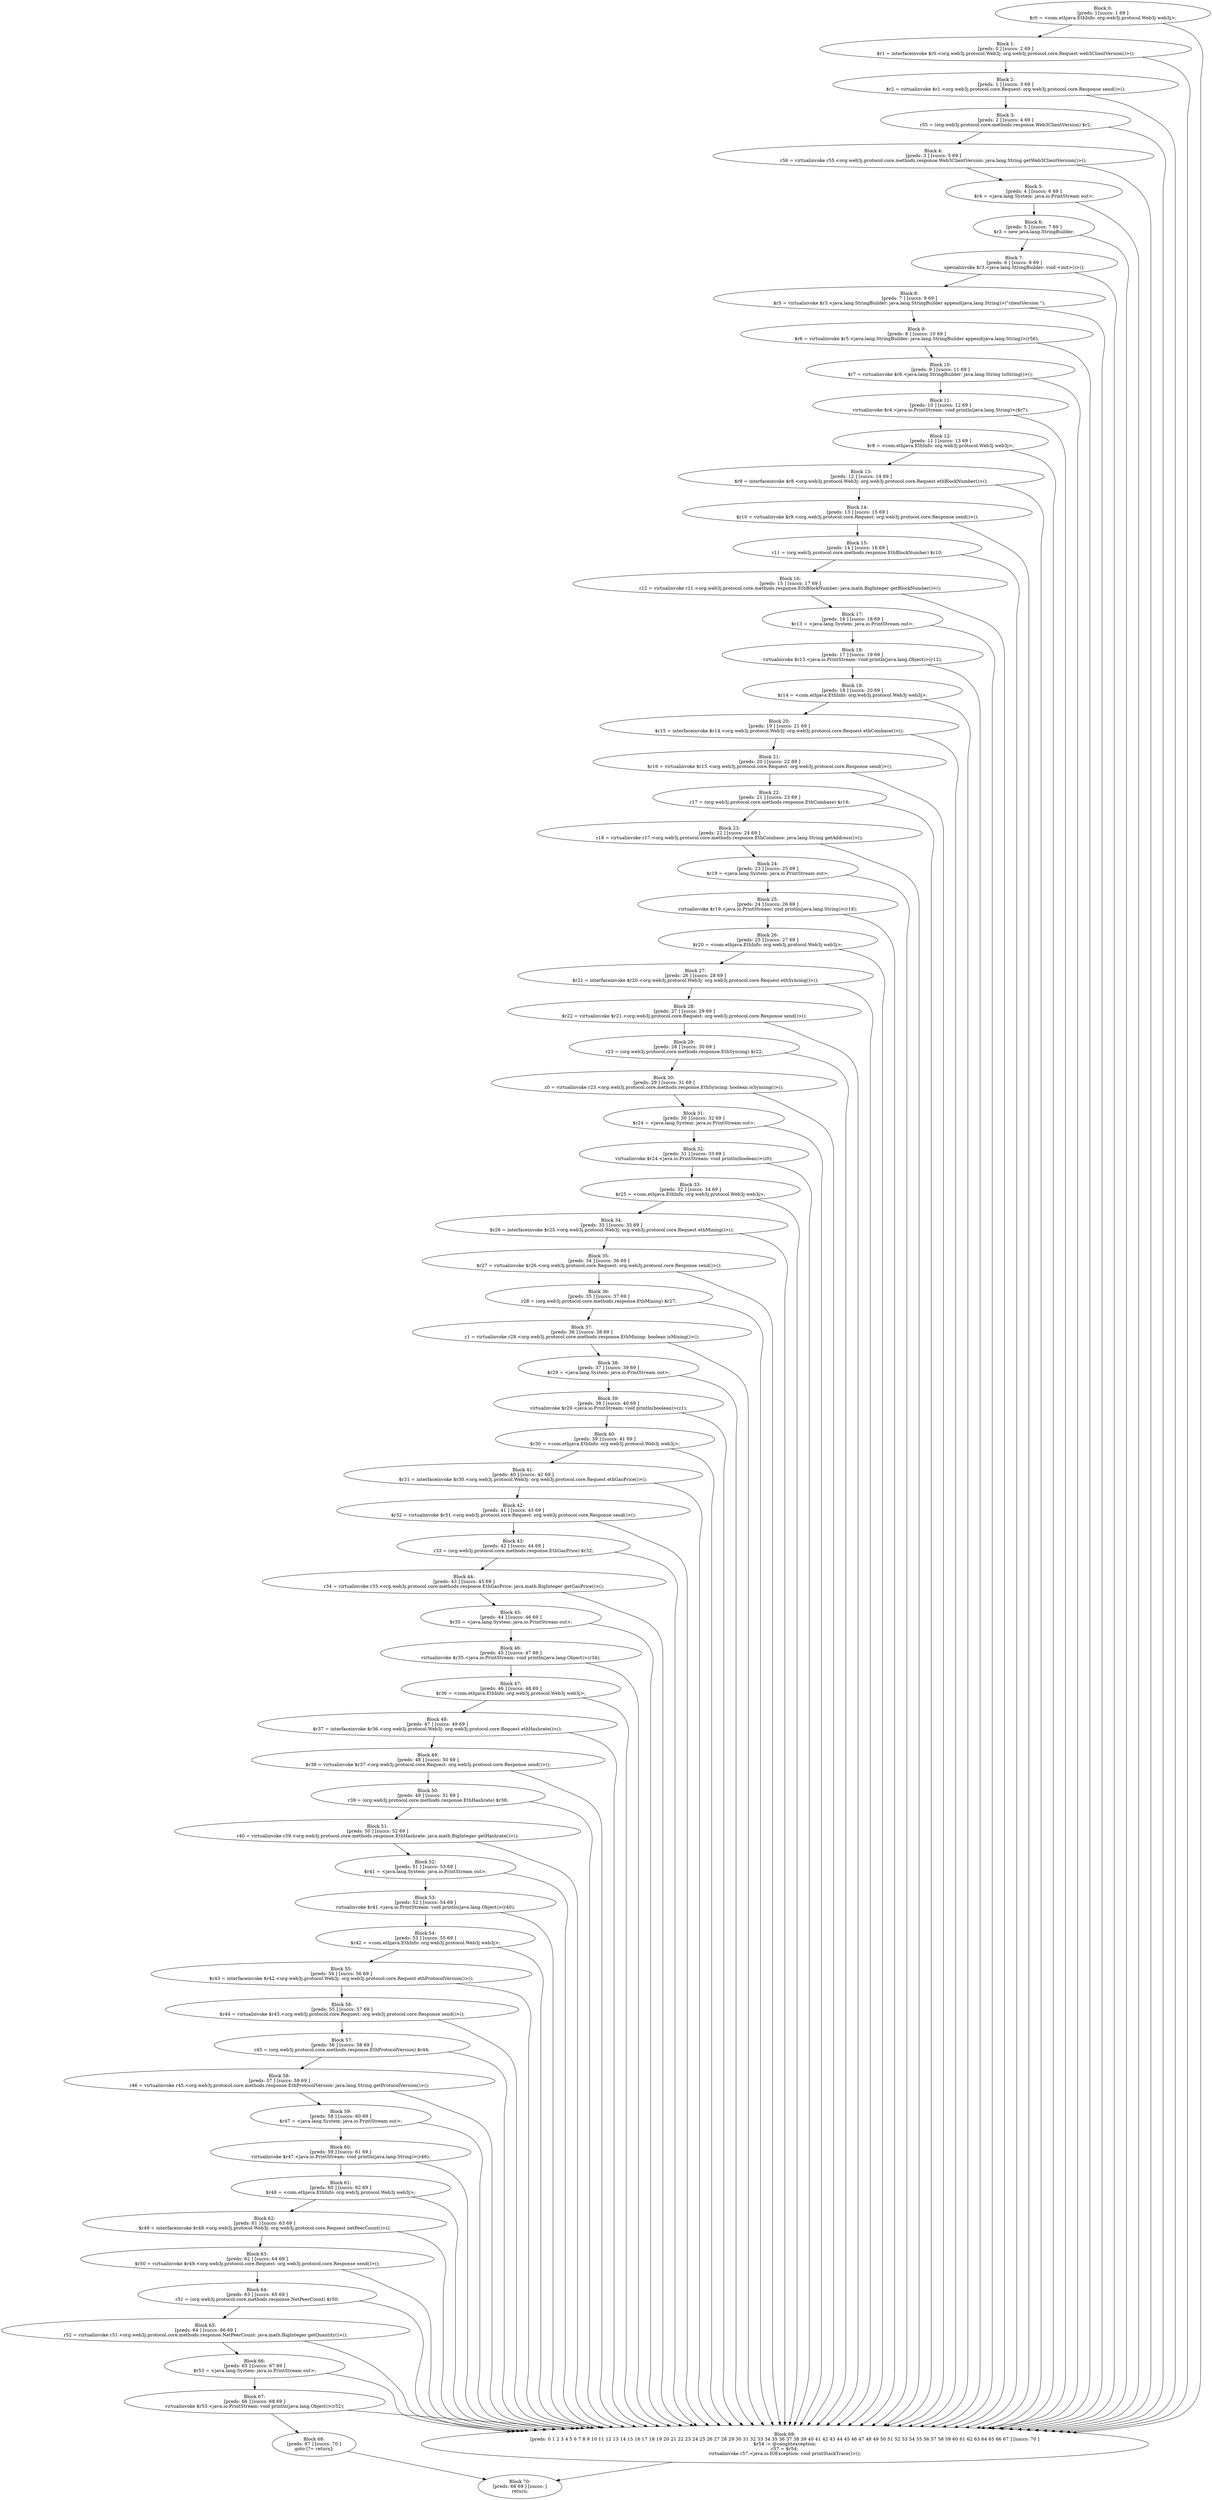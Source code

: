 digraph "unitGraph" {
    "Block 0:
[preds: ] [succs: 1 69 ]
$r0 = <com.ethjava.EthInfo: org.web3j.protocol.Web3j web3j>;
"
    "Block 1:
[preds: 0 ] [succs: 2 69 ]
$r1 = interfaceinvoke $r0.<org.web3j.protocol.Web3j: org.web3j.protocol.core.Request web3ClientVersion()>();
"
    "Block 2:
[preds: 1 ] [succs: 3 69 ]
$r2 = virtualinvoke $r1.<org.web3j.protocol.core.Request: org.web3j.protocol.core.Response send()>();
"
    "Block 3:
[preds: 2 ] [succs: 4 69 ]
r55 = (org.web3j.protocol.core.methods.response.Web3ClientVersion) $r2;
"
    "Block 4:
[preds: 3 ] [succs: 5 69 ]
r56 = virtualinvoke r55.<org.web3j.protocol.core.methods.response.Web3ClientVersion: java.lang.String getWeb3ClientVersion()>();
"
    "Block 5:
[preds: 4 ] [succs: 6 69 ]
$r4 = <java.lang.System: java.io.PrintStream out>;
"
    "Block 6:
[preds: 5 ] [succs: 7 69 ]
$r3 = new java.lang.StringBuilder;
"
    "Block 7:
[preds: 6 ] [succs: 8 69 ]
specialinvoke $r3.<java.lang.StringBuilder: void <init>()>();
"
    "Block 8:
[preds: 7 ] [succs: 9 69 ]
$r5 = virtualinvoke $r3.<java.lang.StringBuilder: java.lang.StringBuilder append(java.lang.String)>(\"clientVersion \");
"
    "Block 9:
[preds: 8 ] [succs: 10 69 ]
$r6 = virtualinvoke $r5.<java.lang.StringBuilder: java.lang.StringBuilder append(java.lang.String)>(r56);
"
    "Block 10:
[preds: 9 ] [succs: 11 69 ]
$r7 = virtualinvoke $r6.<java.lang.StringBuilder: java.lang.String toString()>();
"
    "Block 11:
[preds: 10 ] [succs: 12 69 ]
virtualinvoke $r4.<java.io.PrintStream: void println(java.lang.String)>($r7);
"
    "Block 12:
[preds: 11 ] [succs: 13 69 ]
$r8 = <com.ethjava.EthInfo: org.web3j.protocol.Web3j web3j>;
"
    "Block 13:
[preds: 12 ] [succs: 14 69 ]
$r9 = interfaceinvoke $r8.<org.web3j.protocol.Web3j: org.web3j.protocol.core.Request ethBlockNumber()>();
"
    "Block 14:
[preds: 13 ] [succs: 15 69 ]
$r10 = virtualinvoke $r9.<org.web3j.protocol.core.Request: org.web3j.protocol.core.Response send()>();
"
    "Block 15:
[preds: 14 ] [succs: 16 69 ]
r11 = (org.web3j.protocol.core.methods.response.EthBlockNumber) $r10;
"
    "Block 16:
[preds: 15 ] [succs: 17 69 ]
r12 = virtualinvoke r11.<org.web3j.protocol.core.methods.response.EthBlockNumber: java.math.BigInteger getBlockNumber()>();
"
    "Block 17:
[preds: 16 ] [succs: 18 69 ]
$r13 = <java.lang.System: java.io.PrintStream out>;
"
    "Block 18:
[preds: 17 ] [succs: 19 69 ]
virtualinvoke $r13.<java.io.PrintStream: void println(java.lang.Object)>(r12);
"
    "Block 19:
[preds: 18 ] [succs: 20 69 ]
$r14 = <com.ethjava.EthInfo: org.web3j.protocol.Web3j web3j>;
"
    "Block 20:
[preds: 19 ] [succs: 21 69 ]
$r15 = interfaceinvoke $r14.<org.web3j.protocol.Web3j: org.web3j.protocol.core.Request ethCoinbase()>();
"
    "Block 21:
[preds: 20 ] [succs: 22 69 ]
$r16 = virtualinvoke $r15.<org.web3j.protocol.core.Request: org.web3j.protocol.core.Response send()>();
"
    "Block 22:
[preds: 21 ] [succs: 23 69 ]
r17 = (org.web3j.protocol.core.methods.response.EthCoinbase) $r16;
"
    "Block 23:
[preds: 22 ] [succs: 24 69 ]
r18 = virtualinvoke r17.<org.web3j.protocol.core.methods.response.EthCoinbase: java.lang.String getAddress()>();
"
    "Block 24:
[preds: 23 ] [succs: 25 69 ]
$r19 = <java.lang.System: java.io.PrintStream out>;
"
    "Block 25:
[preds: 24 ] [succs: 26 69 ]
virtualinvoke $r19.<java.io.PrintStream: void println(java.lang.String)>(r18);
"
    "Block 26:
[preds: 25 ] [succs: 27 69 ]
$r20 = <com.ethjava.EthInfo: org.web3j.protocol.Web3j web3j>;
"
    "Block 27:
[preds: 26 ] [succs: 28 69 ]
$r21 = interfaceinvoke $r20.<org.web3j.protocol.Web3j: org.web3j.protocol.core.Request ethSyncing()>();
"
    "Block 28:
[preds: 27 ] [succs: 29 69 ]
$r22 = virtualinvoke $r21.<org.web3j.protocol.core.Request: org.web3j.protocol.core.Response send()>();
"
    "Block 29:
[preds: 28 ] [succs: 30 69 ]
r23 = (org.web3j.protocol.core.methods.response.EthSyncing) $r22;
"
    "Block 30:
[preds: 29 ] [succs: 31 69 ]
z0 = virtualinvoke r23.<org.web3j.protocol.core.methods.response.EthSyncing: boolean isSyncing()>();
"
    "Block 31:
[preds: 30 ] [succs: 32 69 ]
$r24 = <java.lang.System: java.io.PrintStream out>;
"
    "Block 32:
[preds: 31 ] [succs: 33 69 ]
virtualinvoke $r24.<java.io.PrintStream: void println(boolean)>(z0);
"
    "Block 33:
[preds: 32 ] [succs: 34 69 ]
$r25 = <com.ethjava.EthInfo: org.web3j.protocol.Web3j web3j>;
"
    "Block 34:
[preds: 33 ] [succs: 35 69 ]
$r26 = interfaceinvoke $r25.<org.web3j.protocol.Web3j: org.web3j.protocol.core.Request ethMining()>();
"
    "Block 35:
[preds: 34 ] [succs: 36 69 ]
$r27 = virtualinvoke $r26.<org.web3j.protocol.core.Request: org.web3j.protocol.core.Response send()>();
"
    "Block 36:
[preds: 35 ] [succs: 37 69 ]
r28 = (org.web3j.protocol.core.methods.response.EthMining) $r27;
"
    "Block 37:
[preds: 36 ] [succs: 38 69 ]
z1 = virtualinvoke r28.<org.web3j.protocol.core.methods.response.EthMining: boolean isMining()>();
"
    "Block 38:
[preds: 37 ] [succs: 39 69 ]
$r29 = <java.lang.System: java.io.PrintStream out>;
"
    "Block 39:
[preds: 38 ] [succs: 40 69 ]
virtualinvoke $r29.<java.io.PrintStream: void println(boolean)>(z1);
"
    "Block 40:
[preds: 39 ] [succs: 41 69 ]
$r30 = <com.ethjava.EthInfo: org.web3j.protocol.Web3j web3j>;
"
    "Block 41:
[preds: 40 ] [succs: 42 69 ]
$r31 = interfaceinvoke $r30.<org.web3j.protocol.Web3j: org.web3j.protocol.core.Request ethGasPrice()>();
"
    "Block 42:
[preds: 41 ] [succs: 43 69 ]
$r32 = virtualinvoke $r31.<org.web3j.protocol.core.Request: org.web3j.protocol.core.Response send()>();
"
    "Block 43:
[preds: 42 ] [succs: 44 69 ]
r33 = (org.web3j.protocol.core.methods.response.EthGasPrice) $r32;
"
    "Block 44:
[preds: 43 ] [succs: 45 69 ]
r34 = virtualinvoke r33.<org.web3j.protocol.core.methods.response.EthGasPrice: java.math.BigInteger getGasPrice()>();
"
    "Block 45:
[preds: 44 ] [succs: 46 69 ]
$r35 = <java.lang.System: java.io.PrintStream out>;
"
    "Block 46:
[preds: 45 ] [succs: 47 69 ]
virtualinvoke $r35.<java.io.PrintStream: void println(java.lang.Object)>(r34);
"
    "Block 47:
[preds: 46 ] [succs: 48 69 ]
$r36 = <com.ethjava.EthInfo: org.web3j.protocol.Web3j web3j>;
"
    "Block 48:
[preds: 47 ] [succs: 49 69 ]
$r37 = interfaceinvoke $r36.<org.web3j.protocol.Web3j: org.web3j.protocol.core.Request ethHashrate()>();
"
    "Block 49:
[preds: 48 ] [succs: 50 69 ]
$r38 = virtualinvoke $r37.<org.web3j.protocol.core.Request: org.web3j.protocol.core.Response send()>();
"
    "Block 50:
[preds: 49 ] [succs: 51 69 ]
r39 = (org.web3j.protocol.core.methods.response.EthHashrate) $r38;
"
    "Block 51:
[preds: 50 ] [succs: 52 69 ]
r40 = virtualinvoke r39.<org.web3j.protocol.core.methods.response.EthHashrate: java.math.BigInteger getHashrate()>();
"
    "Block 52:
[preds: 51 ] [succs: 53 69 ]
$r41 = <java.lang.System: java.io.PrintStream out>;
"
    "Block 53:
[preds: 52 ] [succs: 54 69 ]
virtualinvoke $r41.<java.io.PrintStream: void println(java.lang.Object)>(r40);
"
    "Block 54:
[preds: 53 ] [succs: 55 69 ]
$r42 = <com.ethjava.EthInfo: org.web3j.protocol.Web3j web3j>;
"
    "Block 55:
[preds: 54 ] [succs: 56 69 ]
$r43 = interfaceinvoke $r42.<org.web3j.protocol.Web3j: org.web3j.protocol.core.Request ethProtocolVersion()>();
"
    "Block 56:
[preds: 55 ] [succs: 57 69 ]
$r44 = virtualinvoke $r43.<org.web3j.protocol.core.Request: org.web3j.protocol.core.Response send()>();
"
    "Block 57:
[preds: 56 ] [succs: 58 69 ]
r45 = (org.web3j.protocol.core.methods.response.EthProtocolVersion) $r44;
"
    "Block 58:
[preds: 57 ] [succs: 59 69 ]
r46 = virtualinvoke r45.<org.web3j.protocol.core.methods.response.EthProtocolVersion: java.lang.String getProtocolVersion()>();
"
    "Block 59:
[preds: 58 ] [succs: 60 69 ]
$r47 = <java.lang.System: java.io.PrintStream out>;
"
    "Block 60:
[preds: 59 ] [succs: 61 69 ]
virtualinvoke $r47.<java.io.PrintStream: void println(java.lang.String)>(r46);
"
    "Block 61:
[preds: 60 ] [succs: 62 69 ]
$r48 = <com.ethjava.EthInfo: org.web3j.protocol.Web3j web3j>;
"
    "Block 62:
[preds: 61 ] [succs: 63 69 ]
$r49 = interfaceinvoke $r48.<org.web3j.protocol.Web3j: org.web3j.protocol.core.Request netPeerCount()>();
"
    "Block 63:
[preds: 62 ] [succs: 64 69 ]
$r50 = virtualinvoke $r49.<org.web3j.protocol.core.Request: org.web3j.protocol.core.Response send()>();
"
    "Block 64:
[preds: 63 ] [succs: 65 69 ]
r51 = (org.web3j.protocol.core.methods.response.NetPeerCount) $r50;
"
    "Block 65:
[preds: 64 ] [succs: 66 69 ]
r52 = virtualinvoke r51.<org.web3j.protocol.core.methods.response.NetPeerCount: java.math.BigInteger getQuantity()>();
"
    "Block 66:
[preds: 65 ] [succs: 67 69 ]
$r53 = <java.lang.System: java.io.PrintStream out>;
"
    "Block 67:
[preds: 66 ] [succs: 68 69 ]
virtualinvoke $r53.<java.io.PrintStream: void println(java.lang.Object)>(r52);
"
    "Block 68:
[preds: 67 ] [succs: 70 ]
goto [?= return];
"
    "Block 69:
[preds: 0 1 2 3 4 5 6 7 8 9 10 11 12 13 14 15 16 17 18 19 20 21 22 23 24 25 26 27 28 29 30 31 32 33 34 35 36 37 38 39 40 41 42 43 44 45 46 47 48 49 50 51 52 53 54 55 56 57 58 59 60 61 62 63 64 65 66 67 ] [succs: 70 ]
$r54 := @caughtexception;
r57 = $r54;
virtualinvoke r57.<java.io.IOException: void printStackTrace()>();
"
    "Block 70:
[preds: 68 69 ] [succs: ]
return;
"
    "Block 0:
[preds: ] [succs: 1 69 ]
$r0 = <com.ethjava.EthInfo: org.web3j.protocol.Web3j web3j>;
"->"Block 1:
[preds: 0 ] [succs: 2 69 ]
$r1 = interfaceinvoke $r0.<org.web3j.protocol.Web3j: org.web3j.protocol.core.Request web3ClientVersion()>();
";
    "Block 0:
[preds: ] [succs: 1 69 ]
$r0 = <com.ethjava.EthInfo: org.web3j.protocol.Web3j web3j>;
"->"Block 69:
[preds: 0 1 2 3 4 5 6 7 8 9 10 11 12 13 14 15 16 17 18 19 20 21 22 23 24 25 26 27 28 29 30 31 32 33 34 35 36 37 38 39 40 41 42 43 44 45 46 47 48 49 50 51 52 53 54 55 56 57 58 59 60 61 62 63 64 65 66 67 ] [succs: 70 ]
$r54 := @caughtexception;
r57 = $r54;
virtualinvoke r57.<java.io.IOException: void printStackTrace()>();
";
    "Block 1:
[preds: 0 ] [succs: 2 69 ]
$r1 = interfaceinvoke $r0.<org.web3j.protocol.Web3j: org.web3j.protocol.core.Request web3ClientVersion()>();
"->"Block 2:
[preds: 1 ] [succs: 3 69 ]
$r2 = virtualinvoke $r1.<org.web3j.protocol.core.Request: org.web3j.protocol.core.Response send()>();
";
    "Block 1:
[preds: 0 ] [succs: 2 69 ]
$r1 = interfaceinvoke $r0.<org.web3j.protocol.Web3j: org.web3j.protocol.core.Request web3ClientVersion()>();
"->"Block 69:
[preds: 0 1 2 3 4 5 6 7 8 9 10 11 12 13 14 15 16 17 18 19 20 21 22 23 24 25 26 27 28 29 30 31 32 33 34 35 36 37 38 39 40 41 42 43 44 45 46 47 48 49 50 51 52 53 54 55 56 57 58 59 60 61 62 63 64 65 66 67 ] [succs: 70 ]
$r54 := @caughtexception;
r57 = $r54;
virtualinvoke r57.<java.io.IOException: void printStackTrace()>();
";
    "Block 2:
[preds: 1 ] [succs: 3 69 ]
$r2 = virtualinvoke $r1.<org.web3j.protocol.core.Request: org.web3j.protocol.core.Response send()>();
"->"Block 3:
[preds: 2 ] [succs: 4 69 ]
r55 = (org.web3j.protocol.core.methods.response.Web3ClientVersion) $r2;
";
    "Block 2:
[preds: 1 ] [succs: 3 69 ]
$r2 = virtualinvoke $r1.<org.web3j.protocol.core.Request: org.web3j.protocol.core.Response send()>();
"->"Block 69:
[preds: 0 1 2 3 4 5 6 7 8 9 10 11 12 13 14 15 16 17 18 19 20 21 22 23 24 25 26 27 28 29 30 31 32 33 34 35 36 37 38 39 40 41 42 43 44 45 46 47 48 49 50 51 52 53 54 55 56 57 58 59 60 61 62 63 64 65 66 67 ] [succs: 70 ]
$r54 := @caughtexception;
r57 = $r54;
virtualinvoke r57.<java.io.IOException: void printStackTrace()>();
";
    "Block 3:
[preds: 2 ] [succs: 4 69 ]
r55 = (org.web3j.protocol.core.methods.response.Web3ClientVersion) $r2;
"->"Block 4:
[preds: 3 ] [succs: 5 69 ]
r56 = virtualinvoke r55.<org.web3j.protocol.core.methods.response.Web3ClientVersion: java.lang.String getWeb3ClientVersion()>();
";
    "Block 3:
[preds: 2 ] [succs: 4 69 ]
r55 = (org.web3j.protocol.core.methods.response.Web3ClientVersion) $r2;
"->"Block 69:
[preds: 0 1 2 3 4 5 6 7 8 9 10 11 12 13 14 15 16 17 18 19 20 21 22 23 24 25 26 27 28 29 30 31 32 33 34 35 36 37 38 39 40 41 42 43 44 45 46 47 48 49 50 51 52 53 54 55 56 57 58 59 60 61 62 63 64 65 66 67 ] [succs: 70 ]
$r54 := @caughtexception;
r57 = $r54;
virtualinvoke r57.<java.io.IOException: void printStackTrace()>();
";
    "Block 4:
[preds: 3 ] [succs: 5 69 ]
r56 = virtualinvoke r55.<org.web3j.protocol.core.methods.response.Web3ClientVersion: java.lang.String getWeb3ClientVersion()>();
"->"Block 5:
[preds: 4 ] [succs: 6 69 ]
$r4 = <java.lang.System: java.io.PrintStream out>;
";
    "Block 4:
[preds: 3 ] [succs: 5 69 ]
r56 = virtualinvoke r55.<org.web3j.protocol.core.methods.response.Web3ClientVersion: java.lang.String getWeb3ClientVersion()>();
"->"Block 69:
[preds: 0 1 2 3 4 5 6 7 8 9 10 11 12 13 14 15 16 17 18 19 20 21 22 23 24 25 26 27 28 29 30 31 32 33 34 35 36 37 38 39 40 41 42 43 44 45 46 47 48 49 50 51 52 53 54 55 56 57 58 59 60 61 62 63 64 65 66 67 ] [succs: 70 ]
$r54 := @caughtexception;
r57 = $r54;
virtualinvoke r57.<java.io.IOException: void printStackTrace()>();
";
    "Block 5:
[preds: 4 ] [succs: 6 69 ]
$r4 = <java.lang.System: java.io.PrintStream out>;
"->"Block 6:
[preds: 5 ] [succs: 7 69 ]
$r3 = new java.lang.StringBuilder;
";
    "Block 5:
[preds: 4 ] [succs: 6 69 ]
$r4 = <java.lang.System: java.io.PrintStream out>;
"->"Block 69:
[preds: 0 1 2 3 4 5 6 7 8 9 10 11 12 13 14 15 16 17 18 19 20 21 22 23 24 25 26 27 28 29 30 31 32 33 34 35 36 37 38 39 40 41 42 43 44 45 46 47 48 49 50 51 52 53 54 55 56 57 58 59 60 61 62 63 64 65 66 67 ] [succs: 70 ]
$r54 := @caughtexception;
r57 = $r54;
virtualinvoke r57.<java.io.IOException: void printStackTrace()>();
";
    "Block 6:
[preds: 5 ] [succs: 7 69 ]
$r3 = new java.lang.StringBuilder;
"->"Block 7:
[preds: 6 ] [succs: 8 69 ]
specialinvoke $r3.<java.lang.StringBuilder: void <init>()>();
";
    "Block 6:
[preds: 5 ] [succs: 7 69 ]
$r3 = new java.lang.StringBuilder;
"->"Block 69:
[preds: 0 1 2 3 4 5 6 7 8 9 10 11 12 13 14 15 16 17 18 19 20 21 22 23 24 25 26 27 28 29 30 31 32 33 34 35 36 37 38 39 40 41 42 43 44 45 46 47 48 49 50 51 52 53 54 55 56 57 58 59 60 61 62 63 64 65 66 67 ] [succs: 70 ]
$r54 := @caughtexception;
r57 = $r54;
virtualinvoke r57.<java.io.IOException: void printStackTrace()>();
";
    "Block 7:
[preds: 6 ] [succs: 8 69 ]
specialinvoke $r3.<java.lang.StringBuilder: void <init>()>();
"->"Block 8:
[preds: 7 ] [succs: 9 69 ]
$r5 = virtualinvoke $r3.<java.lang.StringBuilder: java.lang.StringBuilder append(java.lang.String)>(\"clientVersion \");
";
    "Block 7:
[preds: 6 ] [succs: 8 69 ]
specialinvoke $r3.<java.lang.StringBuilder: void <init>()>();
"->"Block 69:
[preds: 0 1 2 3 4 5 6 7 8 9 10 11 12 13 14 15 16 17 18 19 20 21 22 23 24 25 26 27 28 29 30 31 32 33 34 35 36 37 38 39 40 41 42 43 44 45 46 47 48 49 50 51 52 53 54 55 56 57 58 59 60 61 62 63 64 65 66 67 ] [succs: 70 ]
$r54 := @caughtexception;
r57 = $r54;
virtualinvoke r57.<java.io.IOException: void printStackTrace()>();
";
    "Block 8:
[preds: 7 ] [succs: 9 69 ]
$r5 = virtualinvoke $r3.<java.lang.StringBuilder: java.lang.StringBuilder append(java.lang.String)>(\"clientVersion \");
"->"Block 9:
[preds: 8 ] [succs: 10 69 ]
$r6 = virtualinvoke $r5.<java.lang.StringBuilder: java.lang.StringBuilder append(java.lang.String)>(r56);
";
    "Block 8:
[preds: 7 ] [succs: 9 69 ]
$r5 = virtualinvoke $r3.<java.lang.StringBuilder: java.lang.StringBuilder append(java.lang.String)>(\"clientVersion \");
"->"Block 69:
[preds: 0 1 2 3 4 5 6 7 8 9 10 11 12 13 14 15 16 17 18 19 20 21 22 23 24 25 26 27 28 29 30 31 32 33 34 35 36 37 38 39 40 41 42 43 44 45 46 47 48 49 50 51 52 53 54 55 56 57 58 59 60 61 62 63 64 65 66 67 ] [succs: 70 ]
$r54 := @caughtexception;
r57 = $r54;
virtualinvoke r57.<java.io.IOException: void printStackTrace()>();
";
    "Block 9:
[preds: 8 ] [succs: 10 69 ]
$r6 = virtualinvoke $r5.<java.lang.StringBuilder: java.lang.StringBuilder append(java.lang.String)>(r56);
"->"Block 10:
[preds: 9 ] [succs: 11 69 ]
$r7 = virtualinvoke $r6.<java.lang.StringBuilder: java.lang.String toString()>();
";
    "Block 9:
[preds: 8 ] [succs: 10 69 ]
$r6 = virtualinvoke $r5.<java.lang.StringBuilder: java.lang.StringBuilder append(java.lang.String)>(r56);
"->"Block 69:
[preds: 0 1 2 3 4 5 6 7 8 9 10 11 12 13 14 15 16 17 18 19 20 21 22 23 24 25 26 27 28 29 30 31 32 33 34 35 36 37 38 39 40 41 42 43 44 45 46 47 48 49 50 51 52 53 54 55 56 57 58 59 60 61 62 63 64 65 66 67 ] [succs: 70 ]
$r54 := @caughtexception;
r57 = $r54;
virtualinvoke r57.<java.io.IOException: void printStackTrace()>();
";
    "Block 10:
[preds: 9 ] [succs: 11 69 ]
$r7 = virtualinvoke $r6.<java.lang.StringBuilder: java.lang.String toString()>();
"->"Block 11:
[preds: 10 ] [succs: 12 69 ]
virtualinvoke $r4.<java.io.PrintStream: void println(java.lang.String)>($r7);
";
    "Block 10:
[preds: 9 ] [succs: 11 69 ]
$r7 = virtualinvoke $r6.<java.lang.StringBuilder: java.lang.String toString()>();
"->"Block 69:
[preds: 0 1 2 3 4 5 6 7 8 9 10 11 12 13 14 15 16 17 18 19 20 21 22 23 24 25 26 27 28 29 30 31 32 33 34 35 36 37 38 39 40 41 42 43 44 45 46 47 48 49 50 51 52 53 54 55 56 57 58 59 60 61 62 63 64 65 66 67 ] [succs: 70 ]
$r54 := @caughtexception;
r57 = $r54;
virtualinvoke r57.<java.io.IOException: void printStackTrace()>();
";
    "Block 11:
[preds: 10 ] [succs: 12 69 ]
virtualinvoke $r4.<java.io.PrintStream: void println(java.lang.String)>($r7);
"->"Block 12:
[preds: 11 ] [succs: 13 69 ]
$r8 = <com.ethjava.EthInfo: org.web3j.protocol.Web3j web3j>;
";
    "Block 11:
[preds: 10 ] [succs: 12 69 ]
virtualinvoke $r4.<java.io.PrintStream: void println(java.lang.String)>($r7);
"->"Block 69:
[preds: 0 1 2 3 4 5 6 7 8 9 10 11 12 13 14 15 16 17 18 19 20 21 22 23 24 25 26 27 28 29 30 31 32 33 34 35 36 37 38 39 40 41 42 43 44 45 46 47 48 49 50 51 52 53 54 55 56 57 58 59 60 61 62 63 64 65 66 67 ] [succs: 70 ]
$r54 := @caughtexception;
r57 = $r54;
virtualinvoke r57.<java.io.IOException: void printStackTrace()>();
";
    "Block 12:
[preds: 11 ] [succs: 13 69 ]
$r8 = <com.ethjava.EthInfo: org.web3j.protocol.Web3j web3j>;
"->"Block 13:
[preds: 12 ] [succs: 14 69 ]
$r9 = interfaceinvoke $r8.<org.web3j.protocol.Web3j: org.web3j.protocol.core.Request ethBlockNumber()>();
";
    "Block 12:
[preds: 11 ] [succs: 13 69 ]
$r8 = <com.ethjava.EthInfo: org.web3j.protocol.Web3j web3j>;
"->"Block 69:
[preds: 0 1 2 3 4 5 6 7 8 9 10 11 12 13 14 15 16 17 18 19 20 21 22 23 24 25 26 27 28 29 30 31 32 33 34 35 36 37 38 39 40 41 42 43 44 45 46 47 48 49 50 51 52 53 54 55 56 57 58 59 60 61 62 63 64 65 66 67 ] [succs: 70 ]
$r54 := @caughtexception;
r57 = $r54;
virtualinvoke r57.<java.io.IOException: void printStackTrace()>();
";
    "Block 13:
[preds: 12 ] [succs: 14 69 ]
$r9 = interfaceinvoke $r8.<org.web3j.protocol.Web3j: org.web3j.protocol.core.Request ethBlockNumber()>();
"->"Block 14:
[preds: 13 ] [succs: 15 69 ]
$r10 = virtualinvoke $r9.<org.web3j.protocol.core.Request: org.web3j.protocol.core.Response send()>();
";
    "Block 13:
[preds: 12 ] [succs: 14 69 ]
$r9 = interfaceinvoke $r8.<org.web3j.protocol.Web3j: org.web3j.protocol.core.Request ethBlockNumber()>();
"->"Block 69:
[preds: 0 1 2 3 4 5 6 7 8 9 10 11 12 13 14 15 16 17 18 19 20 21 22 23 24 25 26 27 28 29 30 31 32 33 34 35 36 37 38 39 40 41 42 43 44 45 46 47 48 49 50 51 52 53 54 55 56 57 58 59 60 61 62 63 64 65 66 67 ] [succs: 70 ]
$r54 := @caughtexception;
r57 = $r54;
virtualinvoke r57.<java.io.IOException: void printStackTrace()>();
";
    "Block 14:
[preds: 13 ] [succs: 15 69 ]
$r10 = virtualinvoke $r9.<org.web3j.protocol.core.Request: org.web3j.protocol.core.Response send()>();
"->"Block 15:
[preds: 14 ] [succs: 16 69 ]
r11 = (org.web3j.protocol.core.methods.response.EthBlockNumber) $r10;
";
    "Block 14:
[preds: 13 ] [succs: 15 69 ]
$r10 = virtualinvoke $r9.<org.web3j.protocol.core.Request: org.web3j.protocol.core.Response send()>();
"->"Block 69:
[preds: 0 1 2 3 4 5 6 7 8 9 10 11 12 13 14 15 16 17 18 19 20 21 22 23 24 25 26 27 28 29 30 31 32 33 34 35 36 37 38 39 40 41 42 43 44 45 46 47 48 49 50 51 52 53 54 55 56 57 58 59 60 61 62 63 64 65 66 67 ] [succs: 70 ]
$r54 := @caughtexception;
r57 = $r54;
virtualinvoke r57.<java.io.IOException: void printStackTrace()>();
";
    "Block 15:
[preds: 14 ] [succs: 16 69 ]
r11 = (org.web3j.protocol.core.methods.response.EthBlockNumber) $r10;
"->"Block 16:
[preds: 15 ] [succs: 17 69 ]
r12 = virtualinvoke r11.<org.web3j.protocol.core.methods.response.EthBlockNumber: java.math.BigInteger getBlockNumber()>();
";
    "Block 15:
[preds: 14 ] [succs: 16 69 ]
r11 = (org.web3j.protocol.core.methods.response.EthBlockNumber) $r10;
"->"Block 69:
[preds: 0 1 2 3 4 5 6 7 8 9 10 11 12 13 14 15 16 17 18 19 20 21 22 23 24 25 26 27 28 29 30 31 32 33 34 35 36 37 38 39 40 41 42 43 44 45 46 47 48 49 50 51 52 53 54 55 56 57 58 59 60 61 62 63 64 65 66 67 ] [succs: 70 ]
$r54 := @caughtexception;
r57 = $r54;
virtualinvoke r57.<java.io.IOException: void printStackTrace()>();
";
    "Block 16:
[preds: 15 ] [succs: 17 69 ]
r12 = virtualinvoke r11.<org.web3j.protocol.core.methods.response.EthBlockNumber: java.math.BigInteger getBlockNumber()>();
"->"Block 17:
[preds: 16 ] [succs: 18 69 ]
$r13 = <java.lang.System: java.io.PrintStream out>;
";
    "Block 16:
[preds: 15 ] [succs: 17 69 ]
r12 = virtualinvoke r11.<org.web3j.protocol.core.methods.response.EthBlockNumber: java.math.BigInteger getBlockNumber()>();
"->"Block 69:
[preds: 0 1 2 3 4 5 6 7 8 9 10 11 12 13 14 15 16 17 18 19 20 21 22 23 24 25 26 27 28 29 30 31 32 33 34 35 36 37 38 39 40 41 42 43 44 45 46 47 48 49 50 51 52 53 54 55 56 57 58 59 60 61 62 63 64 65 66 67 ] [succs: 70 ]
$r54 := @caughtexception;
r57 = $r54;
virtualinvoke r57.<java.io.IOException: void printStackTrace()>();
";
    "Block 17:
[preds: 16 ] [succs: 18 69 ]
$r13 = <java.lang.System: java.io.PrintStream out>;
"->"Block 18:
[preds: 17 ] [succs: 19 69 ]
virtualinvoke $r13.<java.io.PrintStream: void println(java.lang.Object)>(r12);
";
    "Block 17:
[preds: 16 ] [succs: 18 69 ]
$r13 = <java.lang.System: java.io.PrintStream out>;
"->"Block 69:
[preds: 0 1 2 3 4 5 6 7 8 9 10 11 12 13 14 15 16 17 18 19 20 21 22 23 24 25 26 27 28 29 30 31 32 33 34 35 36 37 38 39 40 41 42 43 44 45 46 47 48 49 50 51 52 53 54 55 56 57 58 59 60 61 62 63 64 65 66 67 ] [succs: 70 ]
$r54 := @caughtexception;
r57 = $r54;
virtualinvoke r57.<java.io.IOException: void printStackTrace()>();
";
    "Block 18:
[preds: 17 ] [succs: 19 69 ]
virtualinvoke $r13.<java.io.PrintStream: void println(java.lang.Object)>(r12);
"->"Block 19:
[preds: 18 ] [succs: 20 69 ]
$r14 = <com.ethjava.EthInfo: org.web3j.protocol.Web3j web3j>;
";
    "Block 18:
[preds: 17 ] [succs: 19 69 ]
virtualinvoke $r13.<java.io.PrintStream: void println(java.lang.Object)>(r12);
"->"Block 69:
[preds: 0 1 2 3 4 5 6 7 8 9 10 11 12 13 14 15 16 17 18 19 20 21 22 23 24 25 26 27 28 29 30 31 32 33 34 35 36 37 38 39 40 41 42 43 44 45 46 47 48 49 50 51 52 53 54 55 56 57 58 59 60 61 62 63 64 65 66 67 ] [succs: 70 ]
$r54 := @caughtexception;
r57 = $r54;
virtualinvoke r57.<java.io.IOException: void printStackTrace()>();
";
    "Block 19:
[preds: 18 ] [succs: 20 69 ]
$r14 = <com.ethjava.EthInfo: org.web3j.protocol.Web3j web3j>;
"->"Block 20:
[preds: 19 ] [succs: 21 69 ]
$r15 = interfaceinvoke $r14.<org.web3j.protocol.Web3j: org.web3j.protocol.core.Request ethCoinbase()>();
";
    "Block 19:
[preds: 18 ] [succs: 20 69 ]
$r14 = <com.ethjava.EthInfo: org.web3j.protocol.Web3j web3j>;
"->"Block 69:
[preds: 0 1 2 3 4 5 6 7 8 9 10 11 12 13 14 15 16 17 18 19 20 21 22 23 24 25 26 27 28 29 30 31 32 33 34 35 36 37 38 39 40 41 42 43 44 45 46 47 48 49 50 51 52 53 54 55 56 57 58 59 60 61 62 63 64 65 66 67 ] [succs: 70 ]
$r54 := @caughtexception;
r57 = $r54;
virtualinvoke r57.<java.io.IOException: void printStackTrace()>();
";
    "Block 20:
[preds: 19 ] [succs: 21 69 ]
$r15 = interfaceinvoke $r14.<org.web3j.protocol.Web3j: org.web3j.protocol.core.Request ethCoinbase()>();
"->"Block 21:
[preds: 20 ] [succs: 22 69 ]
$r16 = virtualinvoke $r15.<org.web3j.protocol.core.Request: org.web3j.protocol.core.Response send()>();
";
    "Block 20:
[preds: 19 ] [succs: 21 69 ]
$r15 = interfaceinvoke $r14.<org.web3j.protocol.Web3j: org.web3j.protocol.core.Request ethCoinbase()>();
"->"Block 69:
[preds: 0 1 2 3 4 5 6 7 8 9 10 11 12 13 14 15 16 17 18 19 20 21 22 23 24 25 26 27 28 29 30 31 32 33 34 35 36 37 38 39 40 41 42 43 44 45 46 47 48 49 50 51 52 53 54 55 56 57 58 59 60 61 62 63 64 65 66 67 ] [succs: 70 ]
$r54 := @caughtexception;
r57 = $r54;
virtualinvoke r57.<java.io.IOException: void printStackTrace()>();
";
    "Block 21:
[preds: 20 ] [succs: 22 69 ]
$r16 = virtualinvoke $r15.<org.web3j.protocol.core.Request: org.web3j.protocol.core.Response send()>();
"->"Block 22:
[preds: 21 ] [succs: 23 69 ]
r17 = (org.web3j.protocol.core.methods.response.EthCoinbase) $r16;
";
    "Block 21:
[preds: 20 ] [succs: 22 69 ]
$r16 = virtualinvoke $r15.<org.web3j.protocol.core.Request: org.web3j.protocol.core.Response send()>();
"->"Block 69:
[preds: 0 1 2 3 4 5 6 7 8 9 10 11 12 13 14 15 16 17 18 19 20 21 22 23 24 25 26 27 28 29 30 31 32 33 34 35 36 37 38 39 40 41 42 43 44 45 46 47 48 49 50 51 52 53 54 55 56 57 58 59 60 61 62 63 64 65 66 67 ] [succs: 70 ]
$r54 := @caughtexception;
r57 = $r54;
virtualinvoke r57.<java.io.IOException: void printStackTrace()>();
";
    "Block 22:
[preds: 21 ] [succs: 23 69 ]
r17 = (org.web3j.protocol.core.methods.response.EthCoinbase) $r16;
"->"Block 23:
[preds: 22 ] [succs: 24 69 ]
r18 = virtualinvoke r17.<org.web3j.protocol.core.methods.response.EthCoinbase: java.lang.String getAddress()>();
";
    "Block 22:
[preds: 21 ] [succs: 23 69 ]
r17 = (org.web3j.protocol.core.methods.response.EthCoinbase) $r16;
"->"Block 69:
[preds: 0 1 2 3 4 5 6 7 8 9 10 11 12 13 14 15 16 17 18 19 20 21 22 23 24 25 26 27 28 29 30 31 32 33 34 35 36 37 38 39 40 41 42 43 44 45 46 47 48 49 50 51 52 53 54 55 56 57 58 59 60 61 62 63 64 65 66 67 ] [succs: 70 ]
$r54 := @caughtexception;
r57 = $r54;
virtualinvoke r57.<java.io.IOException: void printStackTrace()>();
";
    "Block 23:
[preds: 22 ] [succs: 24 69 ]
r18 = virtualinvoke r17.<org.web3j.protocol.core.methods.response.EthCoinbase: java.lang.String getAddress()>();
"->"Block 24:
[preds: 23 ] [succs: 25 69 ]
$r19 = <java.lang.System: java.io.PrintStream out>;
";
    "Block 23:
[preds: 22 ] [succs: 24 69 ]
r18 = virtualinvoke r17.<org.web3j.protocol.core.methods.response.EthCoinbase: java.lang.String getAddress()>();
"->"Block 69:
[preds: 0 1 2 3 4 5 6 7 8 9 10 11 12 13 14 15 16 17 18 19 20 21 22 23 24 25 26 27 28 29 30 31 32 33 34 35 36 37 38 39 40 41 42 43 44 45 46 47 48 49 50 51 52 53 54 55 56 57 58 59 60 61 62 63 64 65 66 67 ] [succs: 70 ]
$r54 := @caughtexception;
r57 = $r54;
virtualinvoke r57.<java.io.IOException: void printStackTrace()>();
";
    "Block 24:
[preds: 23 ] [succs: 25 69 ]
$r19 = <java.lang.System: java.io.PrintStream out>;
"->"Block 25:
[preds: 24 ] [succs: 26 69 ]
virtualinvoke $r19.<java.io.PrintStream: void println(java.lang.String)>(r18);
";
    "Block 24:
[preds: 23 ] [succs: 25 69 ]
$r19 = <java.lang.System: java.io.PrintStream out>;
"->"Block 69:
[preds: 0 1 2 3 4 5 6 7 8 9 10 11 12 13 14 15 16 17 18 19 20 21 22 23 24 25 26 27 28 29 30 31 32 33 34 35 36 37 38 39 40 41 42 43 44 45 46 47 48 49 50 51 52 53 54 55 56 57 58 59 60 61 62 63 64 65 66 67 ] [succs: 70 ]
$r54 := @caughtexception;
r57 = $r54;
virtualinvoke r57.<java.io.IOException: void printStackTrace()>();
";
    "Block 25:
[preds: 24 ] [succs: 26 69 ]
virtualinvoke $r19.<java.io.PrintStream: void println(java.lang.String)>(r18);
"->"Block 26:
[preds: 25 ] [succs: 27 69 ]
$r20 = <com.ethjava.EthInfo: org.web3j.protocol.Web3j web3j>;
";
    "Block 25:
[preds: 24 ] [succs: 26 69 ]
virtualinvoke $r19.<java.io.PrintStream: void println(java.lang.String)>(r18);
"->"Block 69:
[preds: 0 1 2 3 4 5 6 7 8 9 10 11 12 13 14 15 16 17 18 19 20 21 22 23 24 25 26 27 28 29 30 31 32 33 34 35 36 37 38 39 40 41 42 43 44 45 46 47 48 49 50 51 52 53 54 55 56 57 58 59 60 61 62 63 64 65 66 67 ] [succs: 70 ]
$r54 := @caughtexception;
r57 = $r54;
virtualinvoke r57.<java.io.IOException: void printStackTrace()>();
";
    "Block 26:
[preds: 25 ] [succs: 27 69 ]
$r20 = <com.ethjava.EthInfo: org.web3j.protocol.Web3j web3j>;
"->"Block 27:
[preds: 26 ] [succs: 28 69 ]
$r21 = interfaceinvoke $r20.<org.web3j.protocol.Web3j: org.web3j.protocol.core.Request ethSyncing()>();
";
    "Block 26:
[preds: 25 ] [succs: 27 69 ]
$r20 = <com.ethjava.EthInfo: org.web3j.protocol.Web3j web3j>;
"->"Block 69:
[preds: 0 1 2 3 4 5 6 7 8 9 10 11 12 13 14 15 16 17 18 19 20 21 22 23 24 25 26 27 28 29 30 31 32 33 34 35 36 37 38 39 40 41 42 43 44 45 46 47 48 49 50 51 52 53 54 55 56 57 58 59 60 61 62 63 64 65 66 67 ] [succs: 70 ]
$r54 := @caughtexception;
r57 = $r54;
virtualinvoke r57.<java.io.IOException: void printStackTrace()>();
";
    "Block 27:
[preds: 26 ] [succs: 28 69 ]
$r21 = interfaceinvoke $r20.<org.web3j.protocol.Web3j: org.web3j.protocol.core.Request ethSyncing()>();
"->"Block 28:
[preds: 27 ] [succs: 29 69 ]
$r22 = virtualinvoke $r21.<org.web3j.protocol.core.Request: org.web3j.protocol.core.Response send()>();
";
    "Block 27:
[preds: 26 ] [succs: 28 69 ]
$r21 = interfaceinvoke $r20.<org.web3j.protocol.Web3j: org.web3j.protocol.core.Request ethSyncing()>();
"->"Block 69:
[preds: 0 1 2 3 4 5 6 7 8 9 10 11 12 13 14 15 16 17 18 19 20 21 22 23 24 25 26 27 28 29 30 31 32 33 34 35 36 37 38 39 40 41 42 43 44 45 46 47 48 49 50 51 52 53 54 55 56 57 58 59 60 61 62 63 64 65 66 67 ] [succs: 70 ]
$r54 := @caughtexception;
r57 = $r54;
virtualinvoke r57.<java.io.IOException: void printStackTrace()>();
";
    "Block 28:
[preds: 27 ] [succs: 29 69 ]
$r22 = virtualinvoke $r21.<org.web3j.protocol.core.Request: org.web3j.protocol.core.Response send()>();
"->"Block 29:
[preds: 28 ] [succs: 30 69 ]
r23 = (org.web3j.protocol.core.methods.response.EthSyncing) $r22;
";
    "Block 28:
[preds: 27 ] [succs: 29 69 ]
$r22 = virtualinvoke $r21.<org.web3j.protocol.core.Request: org.web3j.protocol.core.Response send()>();
"->"Block 69:
[preds: 0 1 2 3 4 5 6 7 8 9 10 11 12 13 14 15 16 17 18 19 20 21 22 23 24 25 26 27 28 29 30 31 32 33 34 35 36 37 38 39 40 41 42 43 44 45 46 47 48 49 50 51 52 53 54 55 56 57 58 59 60 61 62 63 64 65 66 67 ] [succs: 70 ]
$r54 := @caughtexception;
r57 = $r54;
virtualinvoke r57.<java.io.IOException: void printStackTrace()>();
";
    "Block 29:
[preds: 28 ] [succs: 30 69 ]
r23 = (org.web3j.protocol.core.methods.response.EthSyncing) $r22;
"->"Block 30:
[preds: 29 ] [succs: 31 69 ]
z0 = virtualinvoke r23.<org.web3j.protocol.core.methods.response.EthSyncing: boolean isSyncing()>();
";
    "Block 29:
[preds: 28 ] [succs: 30 69 ]
r23 = (org.web3j.protocol.core.methods.response.EthSyncing) $r22;
"->"Block 69:
[preds: 0 1 2 3 4 5 6 7 8 9 10 11 12 13 14 15 16 17 18 19 20 21 22 23 24 25 26 27 28 29 30 31 32 33 34 35 36 37 38 39 40 41 42 43 44 45 46 47 48 49 50 51 52 53 54 55 56 57 58 59 60 61 62 63 64 65 66 67 ] [succs: 70 ]
$r54 := @caughtexception;
r57 = $r54;
virtualinvoke r57.<java.io.IOException: void printStackTrace()>();
";
    "Block 30:
[preds: 29 ] [succs: 31 69 ]
z0 = virtualinvoke r23.<org.web3j.protocol.core.methods.response.EthSyncing: boolean isSyncing()>();
"->"Block 31:
[preds: 30 ] [succs: 32 69 ]
$r24 = <java.lang.System: java.io.PrintStream out>;
";
    "Block 30:
[preds: 29 ] [succs: 31 69 ]
z0 = virtualinvoke r23.<org.web3j.protocol.core.methods.response.EthSyncing: boolean isSyncing()>();
"->"Block 69:
[preds: 0 1 2 3 4 5 6 7 8 9 10 11 12 13 14 15 16 17 18 19 20 21 22 23 24 25 26 27 28 29 30 31 32 33 34 35 36 37 38 39 40 41 42 43 44 45 46 47 48 49 50 51 52 53 54 55 56 57 58 59 60 61 62 63 64 65 66 67 ] [succs: 70 ]
$r54 := @caughtexception;
r57 = $r54;
virtualinvoke r57.<java.io.IOException: void printStackTrace()>();
";
    "Block 31:
[preds: 30 ] [succs: 32 69 ]
$r24 = <java.lang.System: java.io.PrintStream out>;
"->"Block 32:
[preds: 31 ] [succs: 33 69 ]
virtualinvoke $r24.<java.io.PrintStream: void println(boolean)>(z0);
";
    "Block 31:
[preds: 30 ] [succs: 32 69 ]
$r24 = <java.lang.System: java.io.PrintStream out>;
"->"Block 69:
[preds: 0 1 2 3 4 5 6 7 8 9 10 11 12 13 14 15 16 17 18 19 20 21 22 23 24 25 26 27 28 29 30 31 32 33 34 35 36 37 38 39 40 41 42 43 44 45 46 47 48 49 50 51 52 53 54 55 56 57 58 59 60 61 62 63 64 65 66 67 ] [succs: 70 ]
$r54 := @caughtexception;
r57 = $r54;
virtualinvoke r57.<java.io.IOException: void printStackTrace()>();
";
    "Block 32:
[preds: 31 ] [succs: 33 69 ]
virtualinvoke $r24.<java.io.PrintStream: void println(boolean)>(z0);
"->"Block 33:
[preds: 32 ] [succs: 34 69 ]
$r25 = <com.ethjava.EthInfo: org.web3j.protocol.Web3j web3j>;
";
    "Block 32:
[preds: 31 ] [succs: 33 69 ]
virtualinvoke $r24.<java.io.PrintStream: void println(boolean)>(z0);
"->"Block 69:
[preds: 0 1 2 3 4 5 6 7 8 9 10 11 12 13 14 15 16 17 18 19 20 21 22 23 24 25 26 27 28 29 30 31 32 33 34 35 36 37 38 39 40 41 42 43 44 45 46 47 48 49 50 51 52 53 54 55 56 57 58 59 60 61 62 63 64 65 66 67 ] [succs: 70 ]
$r54 := @caughtexception;
r57 = $r54;
virtualinvoke r57.<java.io.IOException: void printStackTrace()>();
";
    "Block 33:
[preds: 32 ] [succs: 34 69 ]
$r25 = <com.ethjava.EthInfo: org.web3j.protocol.Web3j web3j>;
"->"Block 34:
[preds: 33 ] [succs: 35 69 ]
$r26 = interfaceinvoke $r25.<org.web3j.protocol.Web3j: org.web3j.protocol.core.Request ethMining()>();
";
    "Block 33:
[preds: 32 ] [succs: 34 69 ]
$r25 = <com.ethjava.EthInfo: org.web3j.protocol.Web3j web3j>;
"->"Block 69:
[preds: 0 1 2 3 4 5 6 7 8 9 10 11 12 13 14 15 16 17 18 19 20 21 22 23 24 25 26 27 28 29 30 31 32 33 34 35 36 37 38 39 40 41 42 43 44 45 46 47 48 49 50 51 52 53 54 55 56 57 58 59 60 61 62 63 64 65 66 67 ] [succs: 70 ]
$r54 := @caughtexception;
r57 = $r54;
virtualinvoke r57.<java.io.IOException: void printStackTrace()>();
";
    "Block 34:
[preds: 33 ] [succs: 35 69 ]
$r26 = interfaceinvoke $r25.<org.web3j.protocol.Web3j: org.web3j.protocol.core.Request ethMining()>();
"->"Block 35:
[preds: 34 ] [succs: 36 69 ]
$r27 = virtualinvoke $r26.<org.web3j.protocol.core.Request: org.web3j.protocol.core.Response send()>();
";
    "Block 34:
[preds: 33 ] [succs: 35 69 ]
$r26 = interfaceinvoke $r25.<org.web3j.protocol.Web3j: org.web3j.protocol.core.Request ethMining()>();
"->"Block 69:
[preds: 0 1 2 3 4 5 6 7 8 9 10 11 12 13 14 15 16 17 18 19 20 21 22 23 24 25 26 27 28 29 30 31 32 33 34 35 36 37 38 39 40 41 42 43 44 45 46 47 48 49 50 51 52 53 54 55 56 57 58 59 60 61 62 63 64 65 66 67 ] [succs: 70 ]
$r54 := @caughtexception;
r57 = $r54;
virtualinvoke r57.<java.io.IOException: void printStackTrace()>();
";
    "Block 35:
[preds: 34 ] [succs: 36 69 ]
$r27 = virtualinvoke $r26.<org.web3j.protocol.core.Request: org.web3j.protocol.core.Response send()>();
"->"Block 36:
[preds: 35 ] [succs: 37 69 ]
r28 = (org.web3j.protocol.core.methods.response.EthMining) $r27;
";
    "Block 35:
[preds: 34 ] [succs: 36 69 ]
$r27 = virtualinvoke $r26.<org.web3j.protocol.core.Request: org.web3j.protocol.core.Response send()>();
"->"Block 69:
[preds: 0 1 2 3 4 5 6 7 8 9 10 11 12 13 14 15 16 17 18 19 20 21 22 23 24 25 26 27 28 29 30 31 32 33 34 35 36 37 38 39 40 41 42 43 44 45 46 47 48 49 50 51 52 53 54 55 56 57 58 59 60 61 62 63 64 65 66 67 ] [succs: 70 ]
$r54 := @caughtexception;
r57 = $r54;
virtualinvoke r57.<java.io.IOException: void printStackTrace()>();
";
    "Block 36:
[preds: 35 ] [succs: 37 69 ]
r28 = (org.web3j.protocol.core.methods.response.EthMining) $r27;
"->"Block 37:
[preds: 36 ] [succs: 38 69 ]
z1 = virtualinvoke r28.<org.web3j.protocol.core.methods.response.EthMining: boolean isMining()>();
";
    "Block 36:
[preds: 35 ] [succs: 37 69 ]
r28 = (org.web3j.protocol.core.methods.response.EthMining) $r27;
"->"Block 69:
[preds: 0 1 2 3 4 5 6 7 8 9 10 11 12 13 14 15 16 17 18 19 20 21 22 23 24 25 26 27 28 29 30 31 32 33 34 35 36 37 38 39 40 41 42 43 44 45 46 47 48 49 50 51 52 53 54 55 56 57 58 59 60 61 62 63 64 65 66 67 ] [succs: 70 ]
$r54 := @caughtexception;
r57 = $r54;
virtualinvoke r57.<java.io.IOException: void printStackTrace()>();
";
    "Block 37:
[preds: 36 ] [succs: 38 69 ]
z1 = virtualinvoke r28.<org.web3j.protocol.core.methods.response.EthMining: boolean isMining()>();
"->"Block 38:
[preds: 37 ] [succs: 39 69 ]
$r29 = <java.lang.System: java.io.PrintStream out>;
";
    "Block 37:
[preds: 36 ] [succs: 38 69 ]
z1 = virtualinvoke r28.<org.web3j.protocol.core.methods.response.EthMining: boolean isMining()>();
"->"Block 69:
[preds: 0 1 2 3 4 5 6 7 8 9 10 11 12 13 14 15 16 17 18 19 20 21 22 23 24 25 26 27 28 29 30 31 32 33 34 35 36 37 38 39 40 41 42 43 44 45 46 47 48 49 50 51 52 53 54 55 56 57 58 59 60 61 62 63 64 65 66 67 ] [succs: 70 ]
$r54 := @caughtexception;
r57 = $r54;
virtualinvoke r57.<java.io.IOException: void printStackTrace()>();
";
    "Block 38:
[preds: 37 ] [succs: 39 69 ]
$r29 = <java.lang.System: java.io.PrintStream out>;
"->"Block 39:
[preds: 38 ] [succs: 40 69 ]
virtualinvoke $r29.<java.io.PrintStream: void println(boolean)>(z1);
";
    "Block 38:
[preds: 37 ] [succs: 39 69 ]
$r29 = <java.lang.System: java.io.PrintStream out>;
"->"Block 69:
[preds: 0 1 2 3 4 5 6 7 8 9 10 11 12 13 14 15 16 17 18 19 20 21 22 23 24 25 26 27 28 29 30 31 32 33 34 35 36 37 38 39 40 41 42 43 44 45 46 47 48 49 50 51 52 53 54 55 56 57 58 59 60 61 62 63 64 65 66 67 ] [succs: 70 ]
$r54 := @caughtexception;
r57 = $r54;
virtualinvoke r57.<java.io.IOException: void printStackTrace()>();
";
    "Block 39:
[preds: 38 ] [succs: 40 69 ]
virtualinvoke $r29.<java.io.PrintStream: void println(boolean)>(z1);
"->"Block 40:
[preds: 39 ] [succs: 41 69 ]
$r30 = <com.ethjava.EthInfo: org.web3j.protocol.Web3j web3j>;
";
    "Block 39:
[preds: 38 ] [succs: 40 69 ]
virtualinvoke $r29.<java.io.PrintStream: void println(boolean)>(z1);
"->"Block 69:
[preds: 0 1 2 3 4 5 6 7 8 9 10 11 12 13 14 15 16 17 18 19 20 21 22 23 24 25 26 27 28 29 30 31 32 33 34 35 36 37 38 39 40 41 42 43 44 45 46 47 48 49 50 51 52 53 54 55 56 57 58 59 60 61 62 63 64 65 66 67 ] [succs: 70 ]
$r54 := @caughtexception;
r57 = $r54;
virtualinvoke r57.<java.io.IOException: void printStackTrace()>();
";
    "Block 40:
[preds: 39 ] [succs: 41 69 ]
$r30 = <com.ethjava.EthInfo: org.web3j.protocol.Web3j web3j>;
"->"Block 41:
[preds: 40 ] [succs: 42 69 ]
$r31 = interfaceinvoke $r30.<org.web3j.protocol.Web3j: org.web3j.protocol.core.Request ethGasPrice()>();
";
    "Block 40:
[preds: 39 ] [succs: 41 69 ]
$r30 = <com.ethjava.EthInfo: org.web3j.protocol.Web3j web3j>;
"->"Block 69:
[preds: 0 1 2 3 4 5 6 7 8 9 10 11 12 13 14 15 16 17 18 19 20 21 22 23 24 25 26 27 28 29 30 31 32 33 34 35 36 37 38 39 40 41 42 43 44 45 46 47 48 49 50 51 52 53 54 55 56 57 58 59 60 61 62 63 64 65 66 67 ] [succs: 70 ]
$r54 := @caughtexception;
r57 = $r54;
virtualinvoke r57.<java.io.IOException: void printStackTrace()>();
";
    "Block 41:
[preds: 40 ] [succs: 42 69 ]
$r31 = interfaceinvoke $r30.<org.web3j.protocol.Web3j: org.web3j.protocol.core.Request ethGasPrice()>();
"->"Block 42:
[preds: 41 ] [succs: 43 69 ]
$r32 = virtualinvoke $r31.<org.web3j.protocol.core.Request: org.web3j.protocol.core.Response send()>();
";
    "Block 41:
[preds: 40 ] [succs: 42 69 ]
$r31 = interfaceinvoke $r30.<org.web3j.protocol.Web3j: org.web3j.protocol.core.Request ethGasPrice()>();
"->"Block 69:
[preds: 0 1 2 3 4 5 6 7 8 9 10 11 12 13 14 15 16 17 18 19 20 21 22 23 24 25 26 27 28 29 30 31 32 33 34 35 36 37 38 39 40 41 42 43 44 45 46 47 48 49 50 51 52 53 54 55 56 57 58 59 60 61 62 63 64 65 66 67 ] [succs: 70 ]
$r54 := @caughtexception;
r57 = $r54;
virtualinvoke r57.<java.io.IOException: void printStackTrace()>();
";
    "Block 42:
[preds: 41 ] [succs: 43 69 ]
$r32 = virtualinvoke $r31.<org.web3j.protocol.core.Request: org.web3j.protocol.core.Response send()>();
"->"Block 43:
[preds: 42 ] [succs: 44 69 ]
r33 = (org.web3j.protocol.core.methods.response.EthGasPrice) $r32;
";
    "Block 42:
[preds: 41 ] [succs: 43 69 ]
$r32 = virtualinvoke $r31.<org.web3j.protocol.core.Request: org.web3j.protocol.core.Response send()>();
"->"Block 69:
[preds: 0 1 2 3 4 5 6 7 8 9 10 11 12 13 14 15 16 17 18 19 20 21 22 23 24 25 26 27 28 29 30 31 32 33 34 35 36 37 38 39 40 41 42 43 44 45 46 47 48 49 50 51 52 53 54 55 56 57 58 59 60 61 62 63 64 65 66 67 ] [succs: 70 ]
$r54 := @caughtexception;
r57 = $r54;
virtualinvoke r57.<java.io.IOException: void printStackTrace()>();
";
    "Block 43:
[preds: 42 ] [succs: 44 69 ]
r33 = (org.web3j.protocol.core.methods.response.EthGasPrice) $r32;
"->"Block 44:
[preds: 43 ] [succs: 45 69 ]
r34 = virtualinvoke r33.<org.web3j.protocol.core.methods.response.EthGasPrice: java.math.BigInteger getGasPrice()>();
";
    "Block 43:
[preds: 42 ] [succs: 44 69 ]
r33 = (org.web3j.protocol.core.methods.response.EthGasPrice) $r32;
"->"Block 69:
[preds: 0 1 2 3 4 5 6 7 8 9 10 11 12 13 14 15 16 17 18 19 20 21 22 23 24 25 26 27 28 29 30 31 32 33 34 35 36 37 38 39 40 41 42 43 44 45 46 47 48 49 50 51 52 53 54 55 56 57 58 59 60 61 62 63 64 65 66 67 ] [succs: 70 ]
$r54 := @caughtexception;
r57 = $r54;
virtualinvoke r57.<java.io.IOException: void printStackTrace()>();
";
    "Block 44:
[preds: 43 ] [succs: 45 69 ]
r34 = virtualinvoke r33.<org.web3j.protocol.core.methods.response.EthGasPrice: java.math.BigInteger getGasPrice()>();
"->"Block 45:
[preds: 44 ] [succs: 46 69 ]
$r35 = <java.lang.System: java.io.PrintStream out>;
";
    "Block 44:
[preds: 43 ] [succs: 45 69 ]
r34 = virtualinvoke r33.<org.web3j.protocol.core.methods.response.EthGasPrice: java.math.BigInteger getGasPrice()>();
"->"Block 69:
[preds: 0 1 2 3 4 5 6 7 8 9 10 11 12 13 14 15 16 17 18 19 20 21 22 23 24 25 26 27 28 29 30 31 32 33 34 35 36 37 38 39 40 41 42 43 44 45 46 47 48 49 50 51 52 53 54 55 56 57 58 59 60 61 62 63 64 65 66 67 ] [succs: 70 ]
$r54 := @caughtexception;
r57 = $r54;
virtualinvoke r57.<java.io.IOException: void printStackTrace()>();
";
    "Block 45:
[preds: 44 ] [succs: 46 69 ]
$r35 = <java.lang.System: java.io.PrintStream out>;
"->"Block 46:
[preds: 45 ] [succs: 47 69 ]
virtualinvoke $r35.<java.io.PrintStream: void println(java.lang.Object)>(r34);
";
    "Block 45:
[preds: 44 ] [succs: 46 69 ]
$r35 = <java.lang.System: java.io.PrintStream out>;
"->"Block 69:
[preds: 0 1 2 3 4 5 6 7 8 9 10 11 12 13 14 15 16 17 18 19 20 21 22 23 24 25 26 27 28 29 30 31 32 33 34 35 36 37 38 39 40 41 42 43 44 45 46 47 48 49 50 51 52 53 54 55 56 57 58 59 60 61 62 63 64 65 66 67 ] [succs: 70 ]
$r54 := @caughtexception;
r57 = $r54;
virtualinvoke r57.<java.io.IOException: void printStackTrace()>();
";
    "Block 46:
[preds: 45 ] [succs: 47 69 ]
virtualinvoke $r35.<java.io.PrintStream: void println(java.lang.Object)>(r34);
"->"Block 47:
[preds: 46 ] [succs: 48 69 ]
$r36 = <com.ethjava.EthInfo: org.web3j.protocol.Web3j web3j>;
";
    "Block 46:
[preds: 45 ] [succs: 47 69 ]
virtualinvoke $r35.<java.io.PrintStream: void println(java.lang.Object)>(r34);
"->"Block 69:
[preds: 0 1 2 3 4 5 6 7 8 9 10 11 12 13 14 15 16 17 18 19 20 21 22 23 24 25 26 27 28 29 30 31 32 33 34 35 36 37 38 39 40 41 42 43 44 45 46 47 48 49 50 51 52 53 54 55 56 57 58 59 60 61 62 63 64 65 66 67 ] [succs: 70 ]
$r54 := @caughtexception;
r57 = $r54;
virtualinvoke r57.<java.io.IOException: void printStackTrace()>();
";
    "Block 47:
[preds: 46 ] [succs: 48 69 ]
$r36 = <com.ethjava.EthInfo: org.web3j.protocol.Web3j web3j>;
"->"Block 48:
[preds: 47 ] [succs: 49 69 ]
$r37 = interfaceinvoke $r36.<org.web3j.protocol.Web3j: org.web3j.protocol.core.Request ethHashrate()>();
";
    "Block 47:
[preds: 46 ] [succs: 48 69 ]
$r36 = <com.ethjava.EthInfo: org.web3j.protocol.Web3j web3j>;
"->"Block 69:
[preds: 0 1 2 3 4 5 6 7 8 9 10 11 12 13 14 15 16 17 18 19 20 21 22 23 24 25 26 27 28 29 30 31 32 33 34 35 36 37 38 39 40 41 42 43 44 45 46 47 48 49 50 51 52 53 54 55 56 57 58 59 60 61 62 63 64 65 66 67 ] [succs: 70 ]
$r54 := @caughtexception;
r57 = $r54;
virtualinvoke r57.<java.io.IOException: void printStackTrace()>();
";
    "Block 48:
[preds: 47 ] [succs: 49 69 ]
$r37 = interfaceinvoke $r36.<org.web3j.protocol.Web3j: org.web3j.protocol.core.Request ethHashrate()>();
"->"Block 49:
[preds: 48 ] [succs: 50 69 ]
$r38 = virtualinvoke $r37.<org.web3j.protocol.core.Request: org.web3j.protocol.core.Response send()>();
";
    "Block 48:
[preds: 47 ] [succs: 49 69 ]
$r37 = interfaceinvoke $r36.<org.web3j.protocol.Web3j: org.web3j.protocol.core.Request ethHashrate()>();
"->"Block 69:
[preds: 0 1 2 3 4 5 6 7 8 9 10 11 12 13 14 15 16 17 18 19 20 21 22 23 24 25 26 27 28 29 30 31 32 33 34 35 36 37 38 39 40 41 42 43 44 45 46 47 48 49 50 51 52 53 54 55 56 57 58 59 60 61 62 63 64 65 66 67 ] [succs: 70 ]
$r54 := @caughtexception;
r57 = $r54;
virtualinvoke r57.<java.io.IOException: void printStackTrace()>();
";
    "Block 49:
[preds: 48 ] [succs: 50 69 ]
$r38 = virtualinvoke $r37.<org.web3j.protocol.core.Request: org.web3j.protocol.core.Response send()>();
"->"Block 50:
[preds: 49 ] [succs: 51 69 ]
r39 = (org.web3j.protocol.core.methods.response.EthHashrate) $r38;
";
    "Block 49:
[preds: 48 ] [succs: 50 69 ]
$r38 = virtualinvoke $r37.<org.web3j.protocol.core.Request: org.web3j.protocol.core.Response send()>();
"->"Block 69:
[preds: 0 1 2 3 4 5 6 7 8 9 10 11 12 13 14 15 16 17 18 19 20 21 22 23 24 25 26 27 28 29 30 31 32 33 34 35 36 37 38 39 40 41 42 43 44 45 46 47 48 49 50 51 52 53 54 55 56 57 58 59 60 61 62 63 64 65 66 67 ] [succs: 70 ]
$r54 := @caughtexception;
r57 = $r54;
virtualinvoke r57.<java.io.IOException: void printStackTrace()>();
";
    "Block 50:
[preds: 49 ] [succs: 51 69 ]
r39 = (org.web3j.protocol.core.methods.response.EthHashrate) $r38;
"->"Block 51:
[preds: 50 ] [succs: 52 69 ]
r40 = virtualinvoke r39.<org.web3j.protocol.core.methods.response.EthHashrate: java.math.BigInteger getHashrate()>();
";
    "Block 50:
[preds: 49 ] [succs: 51 69 ]
r39 = (org.web3j.protocol.core.methods.response.EthHashrate) $r38;
"->"Block 69:
[preds: 0 1 2 3 4 5 6 7 8 9 10 11 12 13 14 15 16 17 18 19 20 21 22 23 24 25 26 27 28 29 30 31 32 33 34 35 36 37 38 39 40 41 42 43 44 45 46 47 48 49 50 51 52 53 54 55 56 57 58 59 60 61 62 63 64 65 66 67 ] [succs: 70 ]
$r54 := @caughtexception;
r57 = $r54;
virtualinvoke r57.<java.io.IOException: void printStackTrace()>();
";
    "Block 51:
[preds: 50 ] [succs: 52 69 ]
r40 = virtualinvoke r39.<org.web3j.protocol.core.methods.response.EthHashrate: java.math.BigInteger getHashrate()>();
"->"Block 52:
[preds: 51 ] [succs: 53 69 ]
$r41 = <java.lang.System: java.io.PrintStream out>;
";
    "Block 51:
[preds: 50 ] [succs: 52 69 ]
r40 = virtualinvoke r39.<org.web3j.protocol.core.methods.response.EthHashrate: java.math.BigInteger getHashrate()>();
"->"Block 69:
[preds: 0 1 2 3 4 5 6 7 8 9 10 11 12 13 14 15 16 17 18 19 20 21 22 23 24 25 26 27 28 29 30 31 32 33 34 35 36 37 38 39 40 41 42 43 44 45 46 47 48 49 50 51 52 53 54 55 56 57 58 59 60 61 62 63 64 65 66 67 ] [succs: 70 ]
$r54 := @caughtexception;
r57 = $r54;
virtualinvoke r57.<java.io.IOException: void printStackTrace()>();
";
    "Block 52:
[preds: 51 ] [succs: 53 69 ]
$r41 = <java.lang.System: java.io.PrintStream out>;
"->"Block 53:
[preds: 52 ] [succs: 54 69 ]
virtualinvoke $r41.<java.io.PrintStream: void println(java.lang.Object)>(r40);
";
    "Block 52:
[preds: 51 ] [succs: 53 69 ]
$r41 = <java.lang.System: java.io.PrintStream out>;
"->"Block 69:
[preds: 0 1 2 3 4 5 6 7 8 9 10 11 12 13 14 15 16 17 18 19 20 21 22 23 24 25 26 27 28 29 30 31 32 33 34 35 36 37 38 39 40 41 42 43 44 45 46 47 48 49 50 51 52 53 54 55 56 57 58 59 60 61 62 63 64 65 66 67 ] [succs: 70 ]
$r54 := @caughtexception;
r57 = $r54;
virtualinvoke r57.<java.io.IOException: void printStackTrace()>();
";
    "Block 53:
[preds: 52 ] [succs: 54 69 ]
virtualinvoke $r41.<java.io.PrintStream: void println(java.lang.Object)>(r40);
"->"Block 54:
[preds: 53 ] [succs: 55 69 ]
$r42 = <com.ethjava.EthInfo: org.web3j.protocol.Web3j web3j>;
";
    "Block 53:
[preds: 52 ] [succs: 54 69 ]
virtualinvoke $r41.<java.io.PrintStream: void println(java.lang.Object)>(r40);
"->"Block 69:
[preds: 0 1 2 3 4 5 6 7 8 9 10 11 12 13 14 15 16 17 18 19 20 21 22 23 24 25 26 27 28 29 30 31 32 33 34 35 36 37 38 39 40 41 42 43 44 45 46 47 48 49 50 51 52 53 54 55 56 57 58 59 60 61 62 63 64 65 66 67 ] [succs: 70 ]
$r54 := @caughtexception;
r57 = $r54;
virtualinvoke r57.<java.io.IOException: void printStackTrace()>();
";
    "Block 54:
[preds: 53 ] [succs: 55 69 ]
$r42 = <com.ethjava.EthInfo: org.web3j.protocol.Web3j web3j>;
"->"Block 55:
[preds: 54 ] [succs: 56 69 ]
$r43 = interfaceinvoke $r42.<org.web3j.protocol.Web3j: org.web3j.protocol.core.Request ethProtocolVersion()>();
";
    "Block 54:
[preds: 53 ] [succs: 55 69 ]
$r42 = <com.ethjava.EthInfo: org.web3j.protocol.Web3j web3j>;
"->"Block 69:
[preds: 0 1 2 3 4 5 6 7 8 9 10 11 12 13 14 15 16 17 18 19 20 21 22 23 24 25 26 27 28 29 30 31 32 33 34 35 36 37 38 39 40 41 42 43 44 45 46 47 48 49 50 51 52 53 54 55 56 57 58 59 60 61 62 63 64 65 66 67 ] [succs: 70 ]
$r54 := @caughtexception;
r57 = $r54;
virtualinvoke r57.<java.io.IOException: void printStackTrace()>();
";
    "Block 55:
[preds: 54 ] [succs: 56 69 ]
$r43 = interfaceinvoke $r42.<org.web3j.protocol.Web3j: org.web3j.protocol.core.Request ethProtocolVersion()>();
"->"Block 56:
[preds: 55 ] [succs: 57 69 ]
$r44 = virtualinvoke $r43.<org.web3j.protocol.core.Request: org.web3j.protocol.core.Response send()>();
";
    "Block 55:
[preds: 54 ] [succs: 56 69 ]
$r43 = interfaceinvoke $r42.<org.web3j.protocol.Web3j: org.web3j.protocol.core.Request ethProtocolVersion()>();
"->"Block 69:
[preds: 0 1 2 3 4 5 6 7 8 9 10 11 12 13 14 15 16 17 18 19 20 21 22 23 24 25 26 27 28 29 30 31 32 33 34 35 36 37 38 39 40 41 42 43 44 45 46 47 48 49 50 51 52 53 54 55 56 57 58 59 60 61 62 63 64 65 66 67 ] [succs: 70 ]
$r54 := @caughtexception;
r57 = $r54;
virtualinvoke r57.<java.io.IOException: void printStackTrace()>();
";
    "Block 56:
[preds: 55 ] [succs: 57 69 ]
$r44 = virtualinvoke $r43.<org.web3j.protocol.core.Request: org.web3j.protocol.core.Response send()>();
"->"Block 57:
[preds: 56 ] [succs: 58 69 ]
r45 = (org.web3j.protocol.core.methods.response.EthProtocolVersion) $r44;
";
    "Block 56:
[preds: 55 ] [succs: 57 69 ]
$r44 = virtualinvoke $r43.<org.web3j.protocol.core.Request: org.web3j.protocol.core.Response send()>();
"->"Block 69:
[preds: 0 1 2 3 4 5 6 7 8 9 10 11 12 13 14 15 16 17 18 19 20 21 22 23 24 25 26 27 28 29 30 31 32 33 34 35 36 37 38 39 40 41 42 43 44 45 46 47 48 49 50 51 52 53 54 55 56 57 58 59 60 61 62 63 64 65 66 67 ] [succs: 70 ]
$r54 := @caughtexception;
r57 = $r54;
virtualinvoke r57.<java.io.IOException: void printStackTrace()>();
";
    "Block 57:
[preds: 56 ] [succs: 58 69 ]
r45 = (org.web3j.protocol.core.methods.response.EthProtocolVersion) $r44;
"->"Block 58:
[preds: 57 ] [succs: 59 69 ]
r46 = virtualinvoke r45.<org.web3j.protocol.core.methods.response.EthProtocolVersion: java.lang.String getProtocolVersion()>();
";
    "Block 57:
[preds: 56 ] [succs: 58 69 ]
r45 = (org.web3j.protocol.core.methods.response.EthProtocolVersion) $r44;
"->"Block 69:
[preds: 0 1 2 3 4 5 6 7 8 9 10 11 12 13 14 15 16 17 18 19 20 21 22 23 24 25 26 27 28 29 30 31 32 33 34 35 36 37 38 39 40 41 42 43 44 45 46 47 48 49 50 51 52 53 54 55 56 57 58 59 60 61 62 63 64 65 66 67 ] [succs: 70 ]
$r54 := @caughtexception;
r57 = $r54;
virtualinvoke r57.<java.io.IOException: void printStackTrace()>();
";
    "Block 58:
[preds: 57 ] [succs: 59 69 ]
r46 = virtualinvoke r45.<org.web3j.protocol.core.methods.response.EthProtocolVersion: java.lang.String getProtocolVersion()>();
"->"Block 59:
[preds: 58 ] [succs: 60 69 ]
$r47 = <java.lang.System: java.io.PrintStream out>;
";
    "Block 58:
[preds: 57 ] [succs: 59 69 ]
r46 = virtualinvoke r45.<org.web3j.protocol.core.methods.response.EthProtocolVersion: java.lang.String getProtocolVersion()>();
"->"Block 69:
[preds: 0 1 2 3 4 5 6 7 8 9 10 11 12 13 14 15 16 17 18 19 20 21 22 23 24 25 26 27 28 29 30 31 32 33 34 35 36 37 38 39 40 41 42 43 44 45 46 47 48 49 50 51 52 53 54 55 56 57 58 59 60 61 62 63 64 65 66 67 ] [succs: 70 ]
$r54 := @caughtexception;
r57 = $r54;
virtualinvoke r57.<java.io.IOException: void printStackTrace()>();
";
    "Block 59:
[preds: 58 ] [succs: 60 69 ]
$r47 = <java.lang.System: java.io.PrintStream out>;
"->"Block 60:
[preds: 59 ] [succs: 61 69 ]
virtualinvoke $r47.<java.io.PrintStream: void println(java.lang.String)>(r46);
";
    "Block 59:
[preds: 58 ] [succs: 60 69 ]
$r47 = <java.lang.System: java.io.PrintStream out>;
"->"Block 69:
[preds: 0 1 2 3 4 5 6 7 8 9 10 11 12 13 14 15 16 17 18 19 20 21 22 23 24 25 26 27 28 29 30 31 32 33 34 35 36 37 38 39 40 41 42 43 44 45 46 47 48 49 50 51 52 53 54 55 56 57 58 59 60 61 62 63 64 65 66 67 ] [succs: 70 ]
$r54 := @caughtexception;
r57 = $r54;
virtualinvoke r57.<java.io.IOException: void printStackTrace()>();
";
    "Block 60:
[preds: 59 ] [succs: 61 69 ]
virtualinvoke $r47.<java.io.PrintStream: void println(java.lang.String)>(r46);
"->"Block 61:
[preds: 60 ] [succs: 62 69 ]
$r48 = <com.ethjava.EthInfo: org.web3j.protocol.Web3j web3j>;
";
    "Block 60:
[preds: 59 ] [succs: 61 69 ]
virtualinvoke $r47.<java.io.PrintStream: void println(java.lang.String)>(r46);
"->"Block 69:
[preds: 0 1 2 3 4 5 6 7 8 9 10 11 12 13 14 15 16 17 18 19 20 21 22 23 24 25 26 27 28 29 30 31 32 33 34 35 36 37 38 39 40 41 42 43 44 45 46 47 48 49 50 51 52 53 54 55 56 57 58 59 60 61 62 63 64 65 66 67 ] [succs: 70 ]
$r54 := @caughtexception;
r57 = $r54;
virtualinvoke r57.<java.io.IOException: void printStackTrace()>();
";
    "Block 61:
[preds: 60 ] [succs: 62 69 ]
$r48 = <com.ethjava.EthInfo: org.web3j.protocol.Web3j web3j>;
"->"Block 62:
[preds: 61 ] [succs: 63 69 ]
$r49 = interfaceinvoke $r48.<org.web3j.protocol.Web3j: org.web3j.protocol.core.Request netPeerCount()>();
";
    "Block 61:
[preds: 60 ] [succs: 62 69 ]
$r48 = <com.ethjava.EthInfo: org.web3j.protocol.Web3j web3j>;
"->"Block 69:
[preds: 0 1 2 3 4 5 6 7 8 9 10 11 12 13 14 15 16 17 18 19 20 21 22 23 24 25 26 27 28 29 30 31 32 33 34 35 36 37 38 39 40 41 42 43 44 45 46 47 48 49 50 51 52 53 54 55 56 57 58 59 60 61 62 63 64 65 66 67 ] [succs: 70 ]
$r54 := @caughtexception;
r57 = $r54;
virtualinvoke r57.<java.io.IOException: void printStackTrace()>();
";
    "Block 62:
[preds: 61 ] [succs: 63 69 ]
$r49 = interfaceinvoke $r48.<org.web3j.protocol.Web3j: org.web3j.protocol.core.Request netPeerCount()>();
"->"Block 63:
[preds: 62 ] [succs: 64 69 ]
$r50 = virtualinvoke $r49.<org.web3j.protocol.core.Request: org.web3j.protocol.core.Response send()>();
";
    "Block 62:
[preds: 61 ] [succs: 63 69 ]
$r49 = interfaceinvoke $r48.<org.web3j.protocol.Web3j: org.web3j.protocol.core.Request netPeerCount()>();
"->"Block 69:
[preds: 0 1 2 3 4 5 6 7 8 9 10 11 12 13 14 15 16 17 18 19 20 21 22 23 24 25 26 27 28 29 30 31 32 33 34 35 36 37 38 39 40 41 42 43 44 45 46 47 48 49 50 51 52 53 54 55 56 57 58 59 60 61 62 63 64 65 66 67 ] [succs: 70 ]
$r54 := @caughtexception;
r57 = $r54;
virtualinvoke r57.<java.io.IOException: void printStackTrace()>();
";
    "Block 63:
[preds: 62 ] [succs: 64 69 ]
$r50 = virtualinvoke $r49.<org.web3j.protocol.core.Request: org.web3j.protocol.core.Response send()>();
"->"Block 64:
[preds: 63 ] [succs: 65 69 ]
r51 = (org.web3j.protocol.core.methods.response.NetPeerCount) $r50;
";
    "Block 63:
[preds: 62 ] [succs: 64 69 ]
$r50 = virtualinvoke $r49.<org.web3j.protocol.core.Request: org.web3j.protocol.core.Response send()>();
"->"Block 69:
[preds: 0 1 2 3 4 5 6 7 8 9 10 11 12 13 14 15 16 17 18 19 20 21 22 23 24 25 26 27 28 29 30 31 32 33 34 35 36 37 38 39 40 41 42 43 44 45 46 47 48 49 50 51 52 53 54 55 56 57 58 59 60 61 62 63 64 65 66 67 ] [succs: 70 ]
$r54 := @caughtexception;
r57 = $r54;
virtualinvoke r57.<java.io.IOException: void printStackTrace()>();
";
    "Block 64:
[preds: 63 ] [succs: 65 69 ]
r51 = (org.web3j.protocol.core.methods.response.NetPeerCount) $r50;
"->"Block 65:
[preds: 64 ] [succs: 66 69 ]
r52 = virtualinvoke r51.<org.web3j.protocol.core.methods.response.NetPeerCount: java.math.BigInteger getQuantity()>();
";
    "Block 64:
[preds: 63 ] [succs: 65 69 ]
r51 = (org.web3j.protocol.core.methods.response.NetPeerCount) $r50;
"->"Block 69:
[preds: 0 1 2 3 4 5 6 7 8 9 10 11 12 13 14 15 16 17 18 19 20 21 22 23 24 25 26 27 28 29 30 31 32 33 34 35 36 37 38 39 40 41 42 43 44 45 46 47 48 49 50 51 52 53 54 55 56 57 58 59 60 61 62 63 64 65 66 67 ] [succs: 70 ]
$r54 := @caughtexception;
r57 = $r54;
virtualinvoke r57.<java.io.IOException: void printStackTrace()>();
";
    "Block 65:
[preds: 64 ] [succs: 66 69 ]
r52 = virtualinvoke r51.<org.web3j.protocol.core.methods.response.NetPeerCount: java.math.BigInteger getQuantity()>();
"->"Block 66:
[preds: 65 ] [succs: 67 69 ]
$r53 = <java.lang.System: java.io.PrintStream out>;
";
    "Block 65:
[preds: 64 ] [succs: 66 69 ]
r52 = virtualinvoke r51.<org.web3j.protocol.core.methods.response.NetPeerCount: java.math.BigInteger getQuantity()>();
"->"Block 69:
[preds: 0 1 2 3 4 5 6 7 8 9 10 11 12 13 14 15 16 17 18 19 20 21 22 23 24 25 26 27 28 29 30 31 32 33 34 35 36 37 38 39 40 41 42 43 44 45 46 47 48 49 50 51 52 53 54 55 56 57 58 59 60 61 62 63 64 65 66 67 ] [succs: 70 ]
$r54 := @caughtexception;
r57 = $r54;
virtualinvoke r57.<java.io.IOException: void printStackTrace()>();
";
    "Block 66:
[preds: 65 ] [succs: 67 69 ]
$r53 = <java.lang.System: java.io.PrintStream out>;
"->"Block 67:
[preds: 66 ] [succs: 68 69 ]
virtualinvoke $r53.<java.io.PrintStream: void println(java.lang.Object)>(r52);
";
    "Block 66:
[preds: 65 ] [succs: 67 69 ]
$r53 = <java.lang.System: java.io.PrintStream out>;
"->"Block 69:
[preds: 0 1 2 3 4 5 6 7 8 9 10 11 12 13 14 15 16 17 18 19 20 21 22 23 24 25 26 27 28 29 30 31 32 33 34 35 36 37 38 39 40 41 42 43 44 45 46 47 48 49 50 51 52 53 54 55 56 57 58 59 60 61 62 63 64 65 66 67 ] [succs: 70 ]
$r54 := @caughtexception;
r57 = $r54;
virtualinvoke r57.<java.io.IOException: void printStackTrace()>();
";
    "Block 67:
[preds: 66 ] [succs: 68 69 ]
virtualinvoke $r53.<java.io.PrintStream: void println(java.lang.Object)>(r52);
"->"Block 68:
[preds: 67 ] [succs: 70 ]
goto [?= return];
";
    "Block 67:
[preds: 66 ] [succs: 68 69 ]
virtualinvoke $r53.<java.io.PrintStream: void println(java.lang.Object)>(r52);
"->"Block 69:
[preds: 0 1 2 3 4 5 6 7 8 9 10 11 12 13 14 15 16 17 18 19 20 21 22 23 24 25 26 27 28 29 30 31 32 33 34 35 36 37 38 39 40 41 42 43 44 45 46 47 48 49 50 51 52 53 54 55 56 57 58 59 60 61 62 63 64 65 66 67 ] [succs: 70 ]
$r54 := @caughtexception;
r57 = $r54;
virtualinvoke r57.<java.io.IOException: void printStackTrace()>();
";
    "Block 68:
[preds: 67 ] [succs: 70 ]
goto [?= return];
"->"Block 70:
[preds: 68 69 ] [succs: ]
return;
";
    "Block 69:
[preds: 0 1 2 3 4 5 6 7 8 9 10 11 12 13 14 15 16 17 18 19 20 21 22 23 24 25 26 27 28 29 30 31 32 33 34 35 36 37 38 39 40 41 42 43 44 45 46 47 48 49 50 51 52 53 54 55 56 57 58 59 60 61 62 63 64 65 66 67 ] [succs: 70 ]
$r54 := @caughtexception;
r57 = $r54;
virtualinvoke r57.<java.io.IOException: void printStackTrace()>();
"->"Block 70:
[preds: 68 69 ] [succs: ]
return;
";
}
